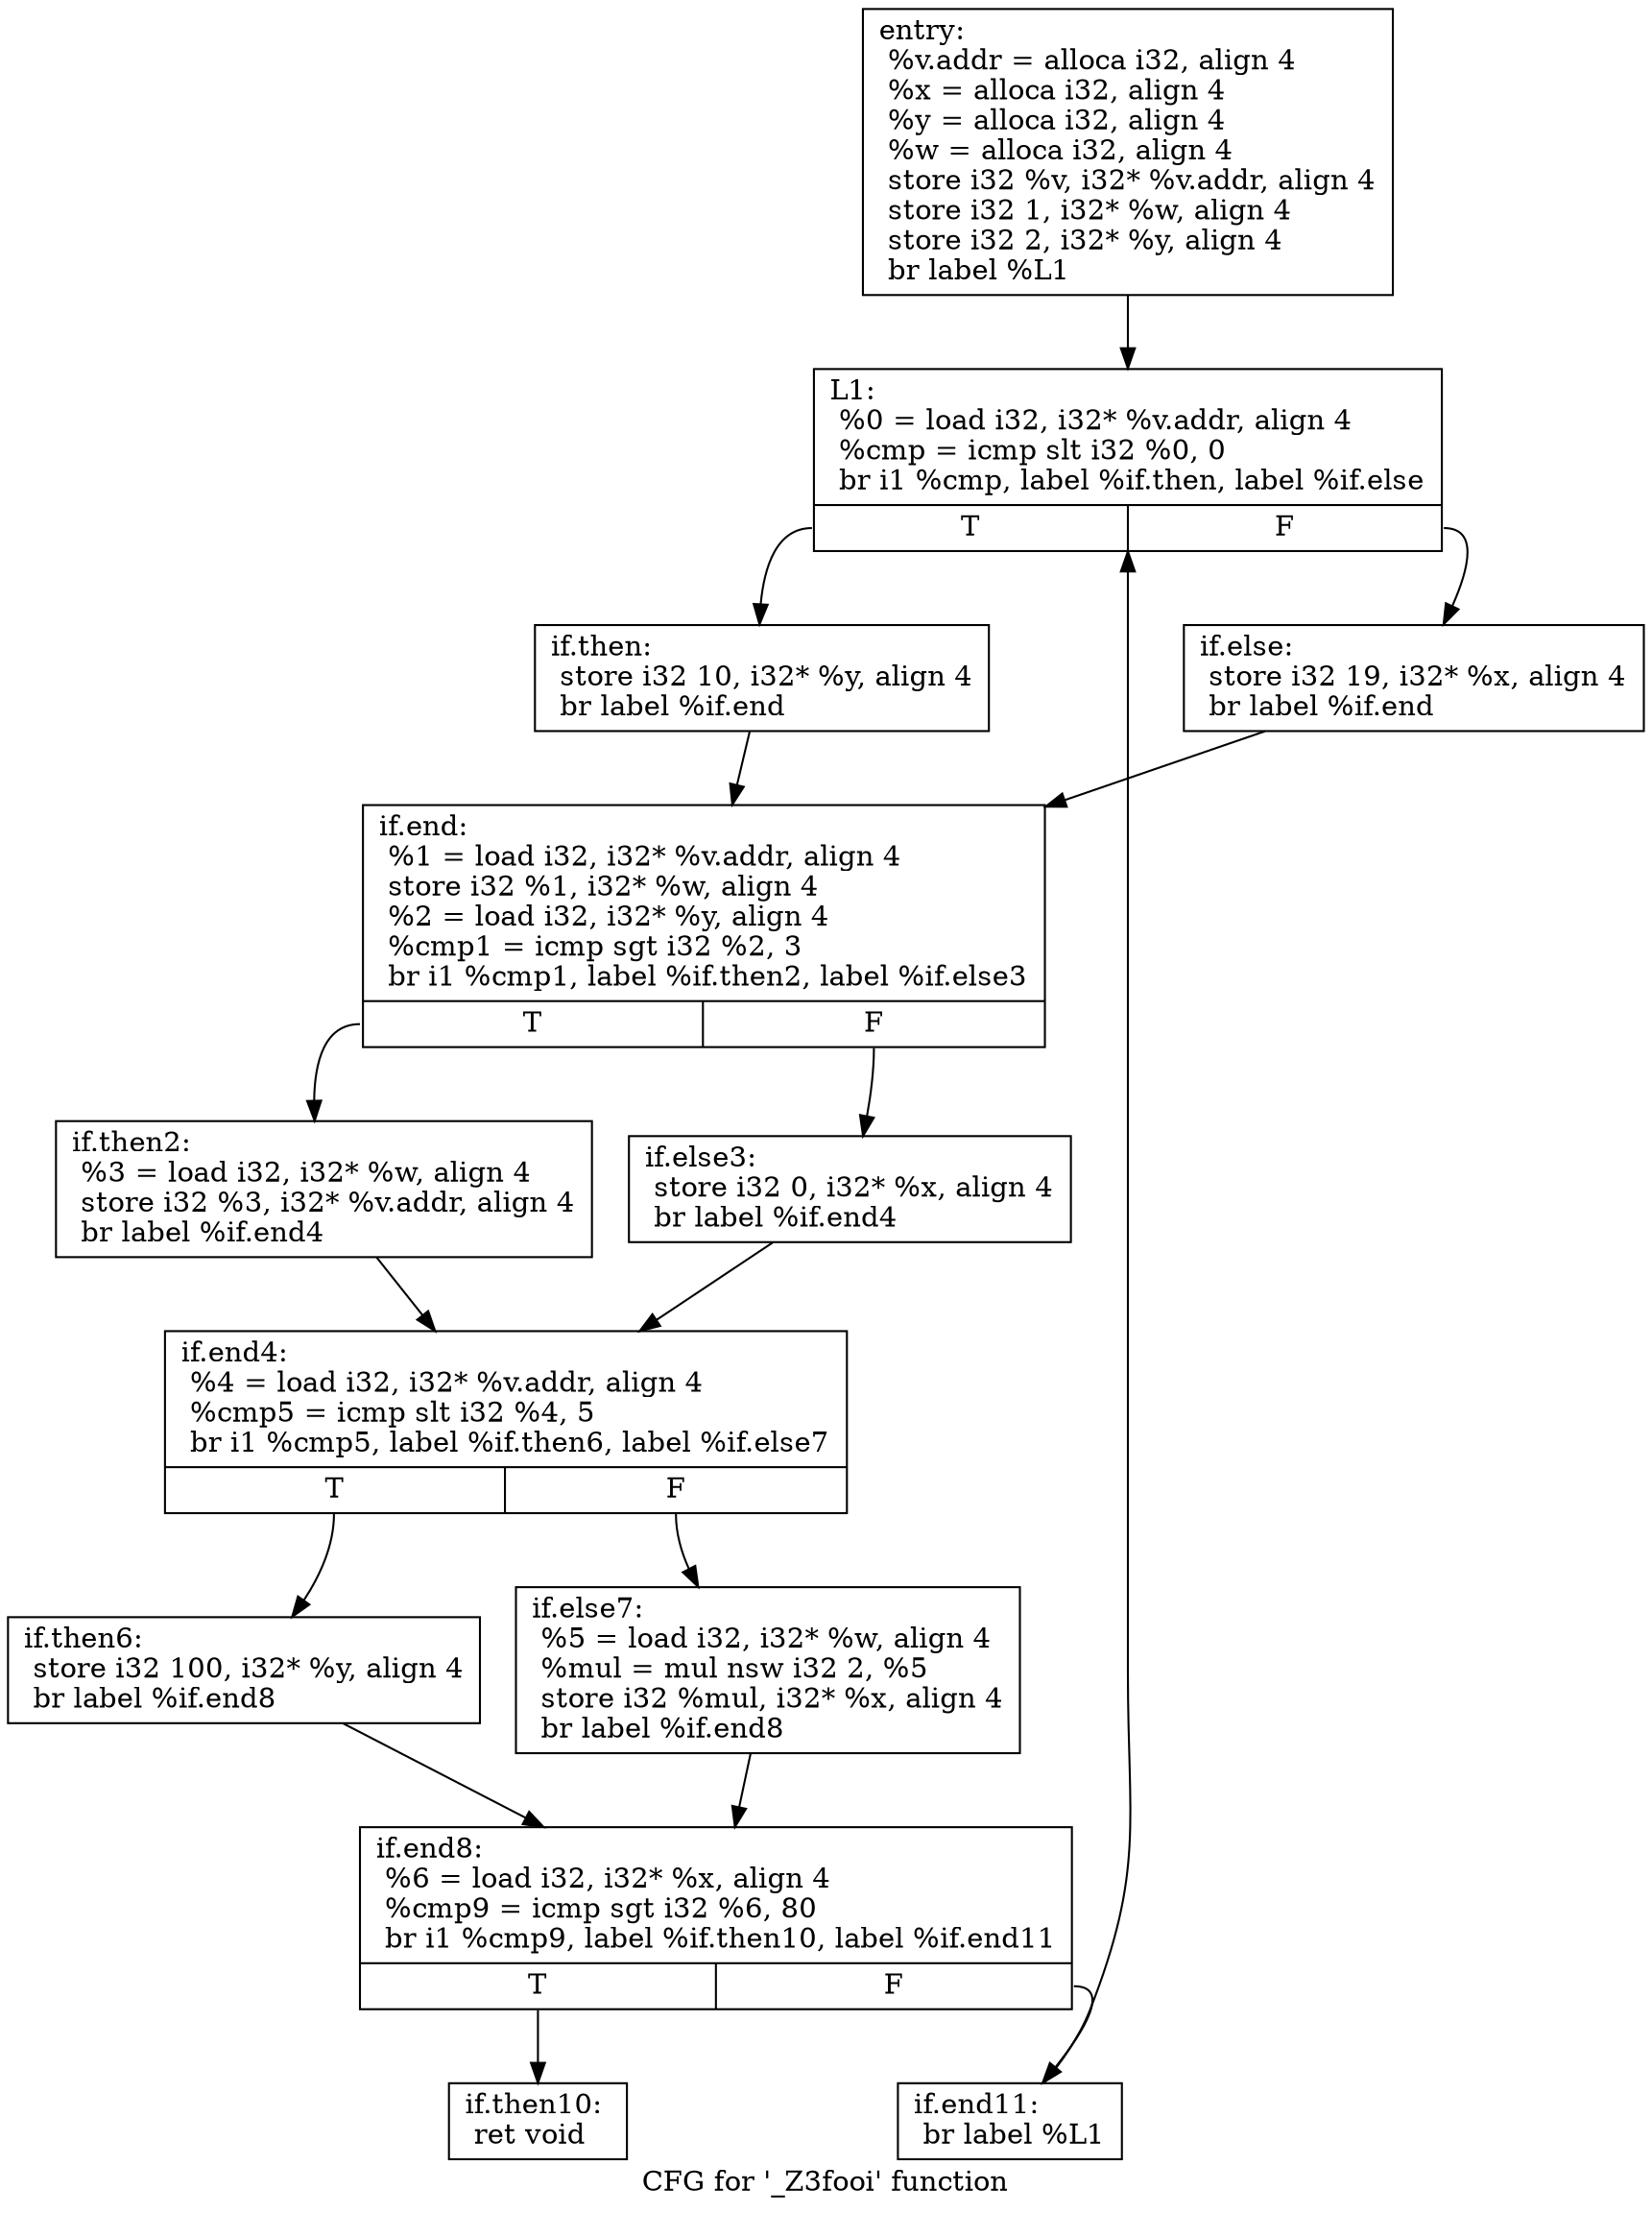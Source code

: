 digraph "CFG for '_Z3fooi' function" {
	label="CFG for '_Z3fooi' function";

	Node0x7be5fe0 [shape=record,label="{entry:\l  %v.addr = alloca i32, align 4\l  %x = alloca i32, align 4\l  %y = alloca i32, align 4\l  %w = alloca i32, align 4\l  store i32 %v, i32* %v.addr, align 4\l  store i32 1, i32* %w, align 4\l  store i32 2, i32* %y, align 4\l  br label %L1\l}"];
	Node0x7be5fe0 -> Node0x7be6a00;
	Node0x7be6a00 [shape=record,label="{L1:                                               \l  %0 = load i32, i32* %v.addr, align 4\l  %cmp = icmp slt i32 %0, 0\l  br i1 %cmp, label %if.then, label %if.else\l|{<s0>T|<s1>F}}"];
	Node0x7be6a00:s0 -> Node0x7be6c30;
	Node0x7be6a00:s1 -> Node0x7be6d00;
	Node0x7be6c30 [shape=record,label="{if.then:                                          \l  store i32 10, i32* %y, align 4\l  br label %if.end\l}"];
	Node0x7be6c30 -> Node0x7be6f20;
	Node0x7be6d00 [shape=record,label="{if.else:                                          \l  store i32 19, i32* %x, align 4\l  br label %if.end\l}"];
	Node0x7be6d00 -> Node0x7be6f20;
	Node0x7be6f20 [shape=record,label="{if.end:                                           \l  %1 = load i32, i32* %v.addr, align 4\l  store i32 %1, i32* %w, align 4\l  %2 = load i32, i32* %y, align 4\l  %cmp1 = icmp sgt i32 %2, 3\l  br i1 %cmp1, label %if.then2, label %if.else3\l|{<s0>T|<s1>F}}"];
	Node0x7be6f20:s0 -> Node0x7be72a0;
	Node0x7be6f20:s1 -> Node0x7be5f40;
	Node0x7be72a0 [shape=record,label="{if.then2:                                         \l  %3 = load i32, i32* %w, align 4\l  store i32 %3, i32* %v.addr, align 4\l  br label %if.end4\l}"];
	Node0x7be72a0 -> Node0x7be7630;
	Node0x7be5f40 [shape=record,label="{if.else3:                                         \l  store i32 0, i32* %x, align 4\l  br label %if.end4\l}"];
	Node0x7be5f40 -> Node0x7be7630;
	Node0x7be7630 [shape=record,label="{if.end4:                                          \l  %4 = load i32, i32* %v.addr, align 4\l  %cmp5 = icmp slt i32 %4, 5\l  br i1 %cmp5, label %if.then6, label %if.else7\l|{<s0>T|<s1>F}}"];
	Node0x7be7630:s0 -> Node0x7be78f0;
	Node0x7be7630:s1 -> Node0x7be79a0;
	Node0x7be78f0 [shape=record,label="{if.then6:                                         \l  store i32 100, i32* %y, align 4\l  br label %if.end8\l}"];
	Node0x7be78f0 -> Node0x7be7bd0;
	Node0x7be79a0 [shape=record,label="{if.else7:                                         \l  %5 = load i32, i32* %w, align 4\l  %mul = mul nsw i32 2, %5\l  store i32 %mul, i32* %x, align 4\l  br label %if.end8\l}"];
	Node0x7be79a0 -> Node0x7be7bd0;
	Node0x7be7bd0 [shape=record,label="{if.end8:                                          \l  %6 = load i32, i32* %x, align 4\l  %cmp9 = icmp sgt i32 %6, 80\l  br i1 %cmp9, label %if.then10, label %if.end11\l|{<s0>T|<s1>F}}"];
	Node0x7be7bd0:s0 -> Node0x7be7f00;
	Node0x7be7bd0:s1 -> Node0x7be7fe0;
	Node0x7be7f00 [shape=record,label="{if.then10:                                        \l  ret void\l}"];
	Node0x7be7fe0 [shape=record,label="{if.end11:                                         \l  br label %L1\l}"];
	Node0x7be7fe0 -> Node0x7be6a00;
}
